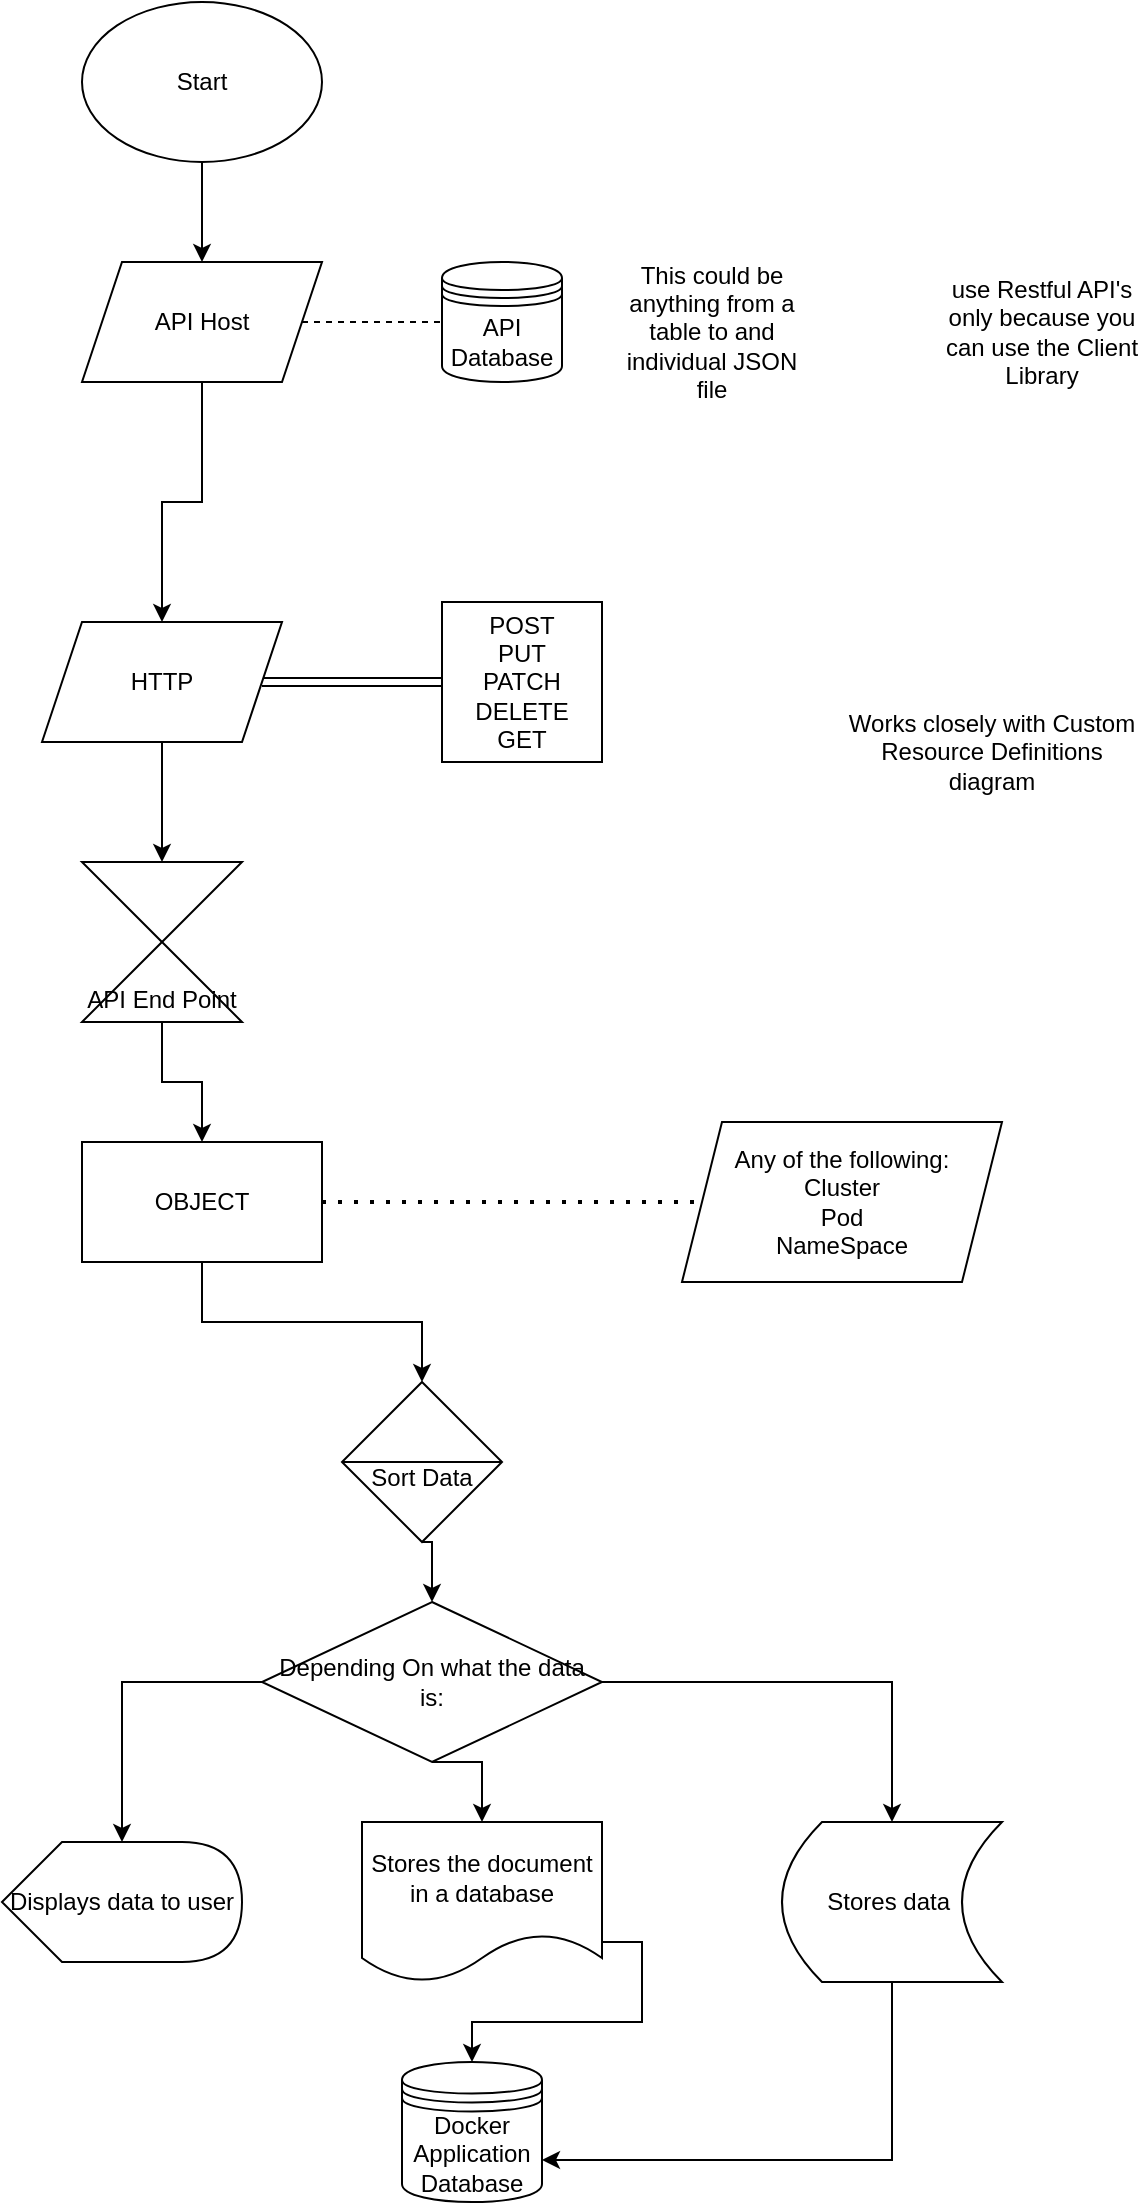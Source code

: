 <mxfile version="13.9.3" type="device"><diagram id="3VK5CQgEUtHOeQ9YxHsx" name="Page-1"><mxGraphModel dx="1422" dy="762" grid="1" gridSize="10" guides="1" tooltips="1" connect="1" arrows="1" fold="1" page="1" pageScale="1" pageWidth="850" pageHeight="1100" math="0" shadow="0"><root><mxCell id="0"/><mxCell id="1" parent="0"/><mxCell id="bHDKS4knXlCiElro71n8-3" style="edgeStyle=orthogonalEdgeStyle;rounded=0;orthogonalLoop=1;jettySize=auto;html=1;exitX=0.5;exitY=1;exitDx=0;exitDy=0;entryX=0.5;entryY=0;entryDx=0;entryDy=0;" parent="1" source="bHDKS4knXlCiElro71n8-1" target="e0VJu90c5WRH0--qtsoZ-14" edge="1"><mxGeometry relative="1" as="geometry"/></mxCell><mxCell id="bHDKS4knXlCiElro71n8-1" value="Start" style="ellipse;whiteSpace=wrap;html=1;" parent="1" vertex="1"><mxGeometry x="180" width="120" height="80" as="geometry"/></mxCell><mxCell id="bHDKS4knXlCiElro71n8-5" style="edgeStyle=orthogonalEdgeStyle;rounded=0;orthogonalLoop=1;jettySize=auto;html=1;exitX=0.5;exitY=1;exitDx=0;exitDy=0;entryX=0.5;entryY=0;entryDx=0;entryDy=0;" parent="1" source="bHDKS4knXlCiElro71n8-2" target="e0VJu90c5WRH0--qtsoZ-18" edge="1"><mxGeometry relative="1" as="geometry"/></mxCell><mxCell id="e0VJu90c5WRH0--qtsoZ-6" style="edgeStyle=orthogonalEdgeStyle;shape=link;rounded=0;orthogonalLoop=1;jettySize=auto;html=1;exitX=1;exitY=0.5;exitDx=0;exitDy=0;" edge="1" parent="1" source="bHDKS4knXlCiElro71n8-2" target="bHDKS4knXlCiElro71n8-6"><mxGeometry relative="1" as="geometry"/></mxCell><mxCell id="bHDKS4knXlCiElro71n8-2" value="HTTP" style="shape=parallelogram;perimeter=parallelogramPerimeter;whiteSpace=wrap;html=1;fixedSize=1;" parent="1" vertex="1"><mxGeometry x="160" y="310" width="120" height="60" as="geometry"/></mxCell><mxCell id="e0VJu90c5WRH0--qtsoZ-32" style="edgeStyle=orthogonalEdgeStyle;rounded=0;orthogonalLoop=1;jettySize=auto;html=1;exitX=0.5;exitY=1;exitDx=0;exitDy=0;entryX=0.5;entryY=0;entryDx=0;entryDy=0;" edge="1" parent="1" source="bHDKS4knXlCiElro71n8-4" target="e0VJu90c5WRH0--qtsoZ-34"><mxGeometry relative="1" as="geometry"/></mxCell><mxCell id="bHDKS4knXlCiElro71n8-4" value="OBJECT" style="rounded=0;whiteSpace=wrap;html=1;" parent="1" vertex="1"><mxGeometry x="180" y="570" width="120" height="60" as="geometry"/></mxCell><mxCell id="bHDKS4knXlCiElro71n8-6" value="POST&lt;br&gt;PUT&lt;br&gt;PATCH&lt;br&gt;DELETE&lt;br&gt;GET" style="text;html=1;align=center;verticalAlign=middle;whiteSpace=wrap;rounded=0;strokeColor=#000000;" parent="1" vertex="1"><mxGeometry x="360" y="300" width="80" height="80" as="geometry"/></mxCell><mxCell id="e0VJu90c5WRH0--qtsoZ-10" value="&lt;span&gt;Any of the following:&lt;/span&gt;&lt;br&gt;&lt;span&gt;Cluster&lt;/span&gt;&lt;br&gt;&lt;span&gt;Pod&lt;/span&gt;&lt;br&gt;&lt;span&gt;NameSpace&lt;/span&gt;" style="shape=parallelogram;perimeter=parallelogramPerimeter;whiteSpace=wrap;html=1;fixedSize=1;" vertex="1" parent="1"><mxGeometry x="480" y="560" width="160" height="80" as="geometry"/></mxCell><mxCell id="e0VJu90c5WRH0--qtsoZ-13" value="" style="endArrow=none;dashed=1;html=1;dashPattern=1 3;strokeWidth=2;exitX=1;exitY=0.5;exitDx=0;exitDy=0;entryX=0;entryY=0.5;entryDx=0;entryDy=0;" edge="1" parent="1" source="bHDKS4knXlCiElro71n8-4" target="e0VJu90c5WRH0--qtsoZ-10"><mxGeometry width="50" height="50" relative="1" as="geometry"><mxPoint x="400" y="350" as="sourcePoint"/><mxPoint x="450" y="300" as="targetPoint"/></mxGeometry></mxCell><mxCell id="e0VJu90c5WRH0--qtsoZ-17" style="edgeStyle=orthogonalEdgeStyle;rounded=0;orthogonalLoop=1;jettySize=auto;html=1;exitX=0.5;exitY=1;exitDx=0;exitDy=0;" edge="1" parent="1" source="e0VJu90c5WRH0--qtsoZ-14" target="bHDKS4knXlCiElro71n8-2"><mxGeometry relative="1" as="geometry"/></mxCell><mxCell id="e0VJu90c5WRH0--qtsoZ-14" value="API Host" style="shape=parallelogram;perimeter=parallelogramPerimeter;whiteSpace=wrap;html=1;fixedSize=1;" vertex="1" parent="1"><mxGeometry x="180" y="130" width="120" height="60" as="geometry"/></mxCell><mxCell id="e0VJu90c5WRH0--qtsoZ-15" value="API Database" style="shape=datastore;whiteSpace=wrap;html=1;" vertex="1" parent="1"><mxGeometry x="360" y="130" width="60" height="60" as="geometry"/></mxCell><mxCell id="e0VJu90c5WRH0--qtsoZ-16" value="" style="endArrow=none;dashed=1;html=1;entryX=0;entryY=0.5;entryDx=0;entryDy=0;exitX=1;exitY=0.5;exitDx=0;exitDy=0;" edge="1" parent="1" source="e0VJu90c5WRH0--qtsoZ-14" target="e0VJu90c5WRH0--qtsoZ-15"><mxGeometry width="50" height="50" relative="1" as="geometry"><mxPoint x="400" y="350" as="sourcePoint"/><mxPoint x="450" y="300" as="targetPoint"/></mxGeometry></mxCell><mxCell id="e0VJu90c5WRH0--qtsoZ-20" style="edgeStyle=orthogonalEdgeStyle;rounded=0;orthogonalLoop=1;jettySize=auto;html=1;" edge="1" parent="1" source="e0VJu90c5WRH0--qtsoZ-18" target="bHDKS4knXlCiElro71n8-4"><mxGeometry relative="1" as="geometry"/></mxCell><mxCell id="e0VJu90c5WRH0--qtsoZ-18" value="&lt;br&gt;&lt;br&gt;&lt;br&gt;&lt;br&gt;API End Point" style="shape=collate;whiteSpace=wrap;html=1;" vertex="1" parent="1"><mxGeometry x="180" y="430" width="80" height="80" as="geometry"/></mxCell><mxCell id="e0VJu90c5WRH0--qtsoZ-21" value="This could be anything from a table to and individual JSON file" style="text;html=1;strokeColor=none;fillColor=none;align=center;verticalAlign=middle;whiteSpace=wrap;rounded=0;" vertex="1" parent="1"><mxGeometry x="450" y="130" width="90" height="70" as="geometry"/></mxCell><mxCell id="e0VJu90c5WRH0--qtsoZ-29" style="edgeStyle=orthogonalEdgeStyle;rounded=0;orthogonalLoop=1;jettySize=auto;html=1;exitX=0.5;exitY=1;exitDx=0;exitDy=0;entryX=0.5;entryY=0;entryDx=0;entryDy=0;" edge="1" parent="1" source="e0VJu90c5WRH0--qtsoZ-23" target="e0VJu90c5WRH0--qtsoZ-25"><mxGeometry relative="1" as="geometry"/></mxCell><mxCell id="e0VJu90c5WRH0--qtsoZ-30" style="edgeStyle=orthogonalEdgeStyle;rounded=0;orthogonalLoop=1;jettySize=auto;html=1;exitX=1;exitY=0.5;exitDx=0;exitDy=0;" edge="1" parent="1" source="e0VJu90c5WRH0--qtsoZ-23" target="e0VJu90c5WRH0--qtsoZ-26"><mxGeometry relative="1" as="geometry"/></mxCell><mxCell id="e0VJu90c5WRH0--qtsoZ-31" style="edgeStyle=orthogonalEdgeStyle;rounded=0;orthogonalLoop=1;jettySize=auto;html=1;exitX=0;exitY=0.5;exitDx=0;exitDy=0;" edge="1" parent="1" source="e0VJu90c5WRH0--qtsoZ-23" target="e0VJu90c5WRH0--qtsoZ-24"><mxGeometry relative="1" as="geometry"/></mxCell><mxCell id="e0VJu90c5WRH0--qtsoZ-23" value="Depending On what the data&lt;br&gt;is:" style="rhombus;whiteSpace=wrap;html=1;" vertex="1" parent="1"><mxGeometry x="270" y="800" width="170" height="80" as="geometry"/></mxCell><mxCell id="e0VJu90c5WRH0--qtsoZ-24" value="Displays data to user" style="shape=display;whiteSpace=wrap;html=1;" vertex="1" parent="1"><mxGeometry x="140" y="920" width="120" height="60" as="geometry"/></mxCell><mxCell id="e0VJu90c5WRH0--qtsoZ-28" style="edgeStyle=orthogonalEdgeStyle;rounded=0;orthogonalLoop=1;jettySize=auto;html=1;exitX=1;exitY=0.75;exitDx=0;exitDy=0;" edge="1" parent="1" source="e0VJu90c5WRH0--qtsoZ-25" target="e0VJu90c5WRH0--qtsoZ-27"><mxGeometry relative="1" as="geometry"/></mxCell><mxCell id="e0VJu90c5WRH0--qtsoZ-25" value="Stores the document in a database" style="shape=document;whiteSpace=wrap;html=1;boundedLbl=1;" vertex="1" parent="1"><mxGeometry x="320" y="910" width="120" height="80" as="geometry"/></mxCell><mxCell id="e0VJu90c5WRH0--qtsoZ-33" style="edgeStyle=orthogonalEdgeStyle;rounded=0;orthogonalLoop=1;jettySize=auto;html=1;exitX=0.5;exitY=1;exitDx=0;exitDy=0;entryX=1;entryY=0.7;entryDx=0;entryDy=0;" edge="1" parent="1" source="e0VJu90c5WRH0--qtsoZ-26" target="e0VJu90c5WRH0--qtsoZ-27"><mxGeometry relative="1" as="geometry"/></mxCell><mxCell id="e0VJu90c5WRH0--qtsoZ-26" value="Stores data&amp;nbsp;" style="shape=dataStorage;whiteSpace=wrap;html=1;fixedSize=1;" vertex="1" parent="1"><mxGeometry x="530" y="910" width="110" height="80" as="geometry"/></mxCell><mxCell id="e0VJu90c5WRH0--qtsoZ-27" value="Docker Application Database" style="shape=datastore;whiteSpace=wrap;html=1;" vertex="1" parent="1"><mxGeometry x="340" y="1030" width="70" height="70" as="geometry"/></mxCell><mxCell id="e0VJu90c5WRH0--qtsoZ-36" style="edgeStyle=orthogonalEdgeStyle;rounded=0;orthogonalLoop=1;jettySize=auto;html=1;exitX=0.5;exitY=1;exitDx=0;exitDy=0;entryX=0.5;entryY=0;entryDx=0;entryDy=0;" edge="1" parent="1" source="e0VJu90c5WRH0--qtsoZ-34" target="e0VJu90c5WRH0--qtsoZ-23"><mxGeometry relative="1" as="geometry"/></mxCell><mxCell id="e0VJu90c5WRH0--qtsoZ-34" value="&lt;br&gt;Sort Data" style="shape=sortShape;perimeter=rhombusPerimeter;whiteSpace=wrap;html=1;" vertex="1" parent="1"><mxGeometry x="310" y="690" width="80" height="80" as="geometry"/></mxCell><mxCell id="e0VJu90c5WRH0--qtsoZ-37" value="use Restful API's only because you can use the Client Library" style="text;html=1;strokeColor=none;fillColor=none;align=center;verticalAlign=middle;whiteSpace=wrap;rounded=0;" vertex="1" parent="1"><mxGeometry x="610" y="120" width="100" height="90" as="geometry"/></mxCell><mxCell id="e0VJu90c5WRH0--qtsoZ-41" value="&lt;span&gt;Works closely with Custom Resource Definitions diagram&lt;/span&gt;" style="text;html=1;strokeColor=none;fillColor=none;align=center;verticalAlign=middle;whiteSpace=wrap;rounded=0;" vertex="1" parent="1"><mxGeometry x="560" y="330" width="150" height="90" as="geometry"/></mxCell></root></mxGraphModel></diagram></mxfile>